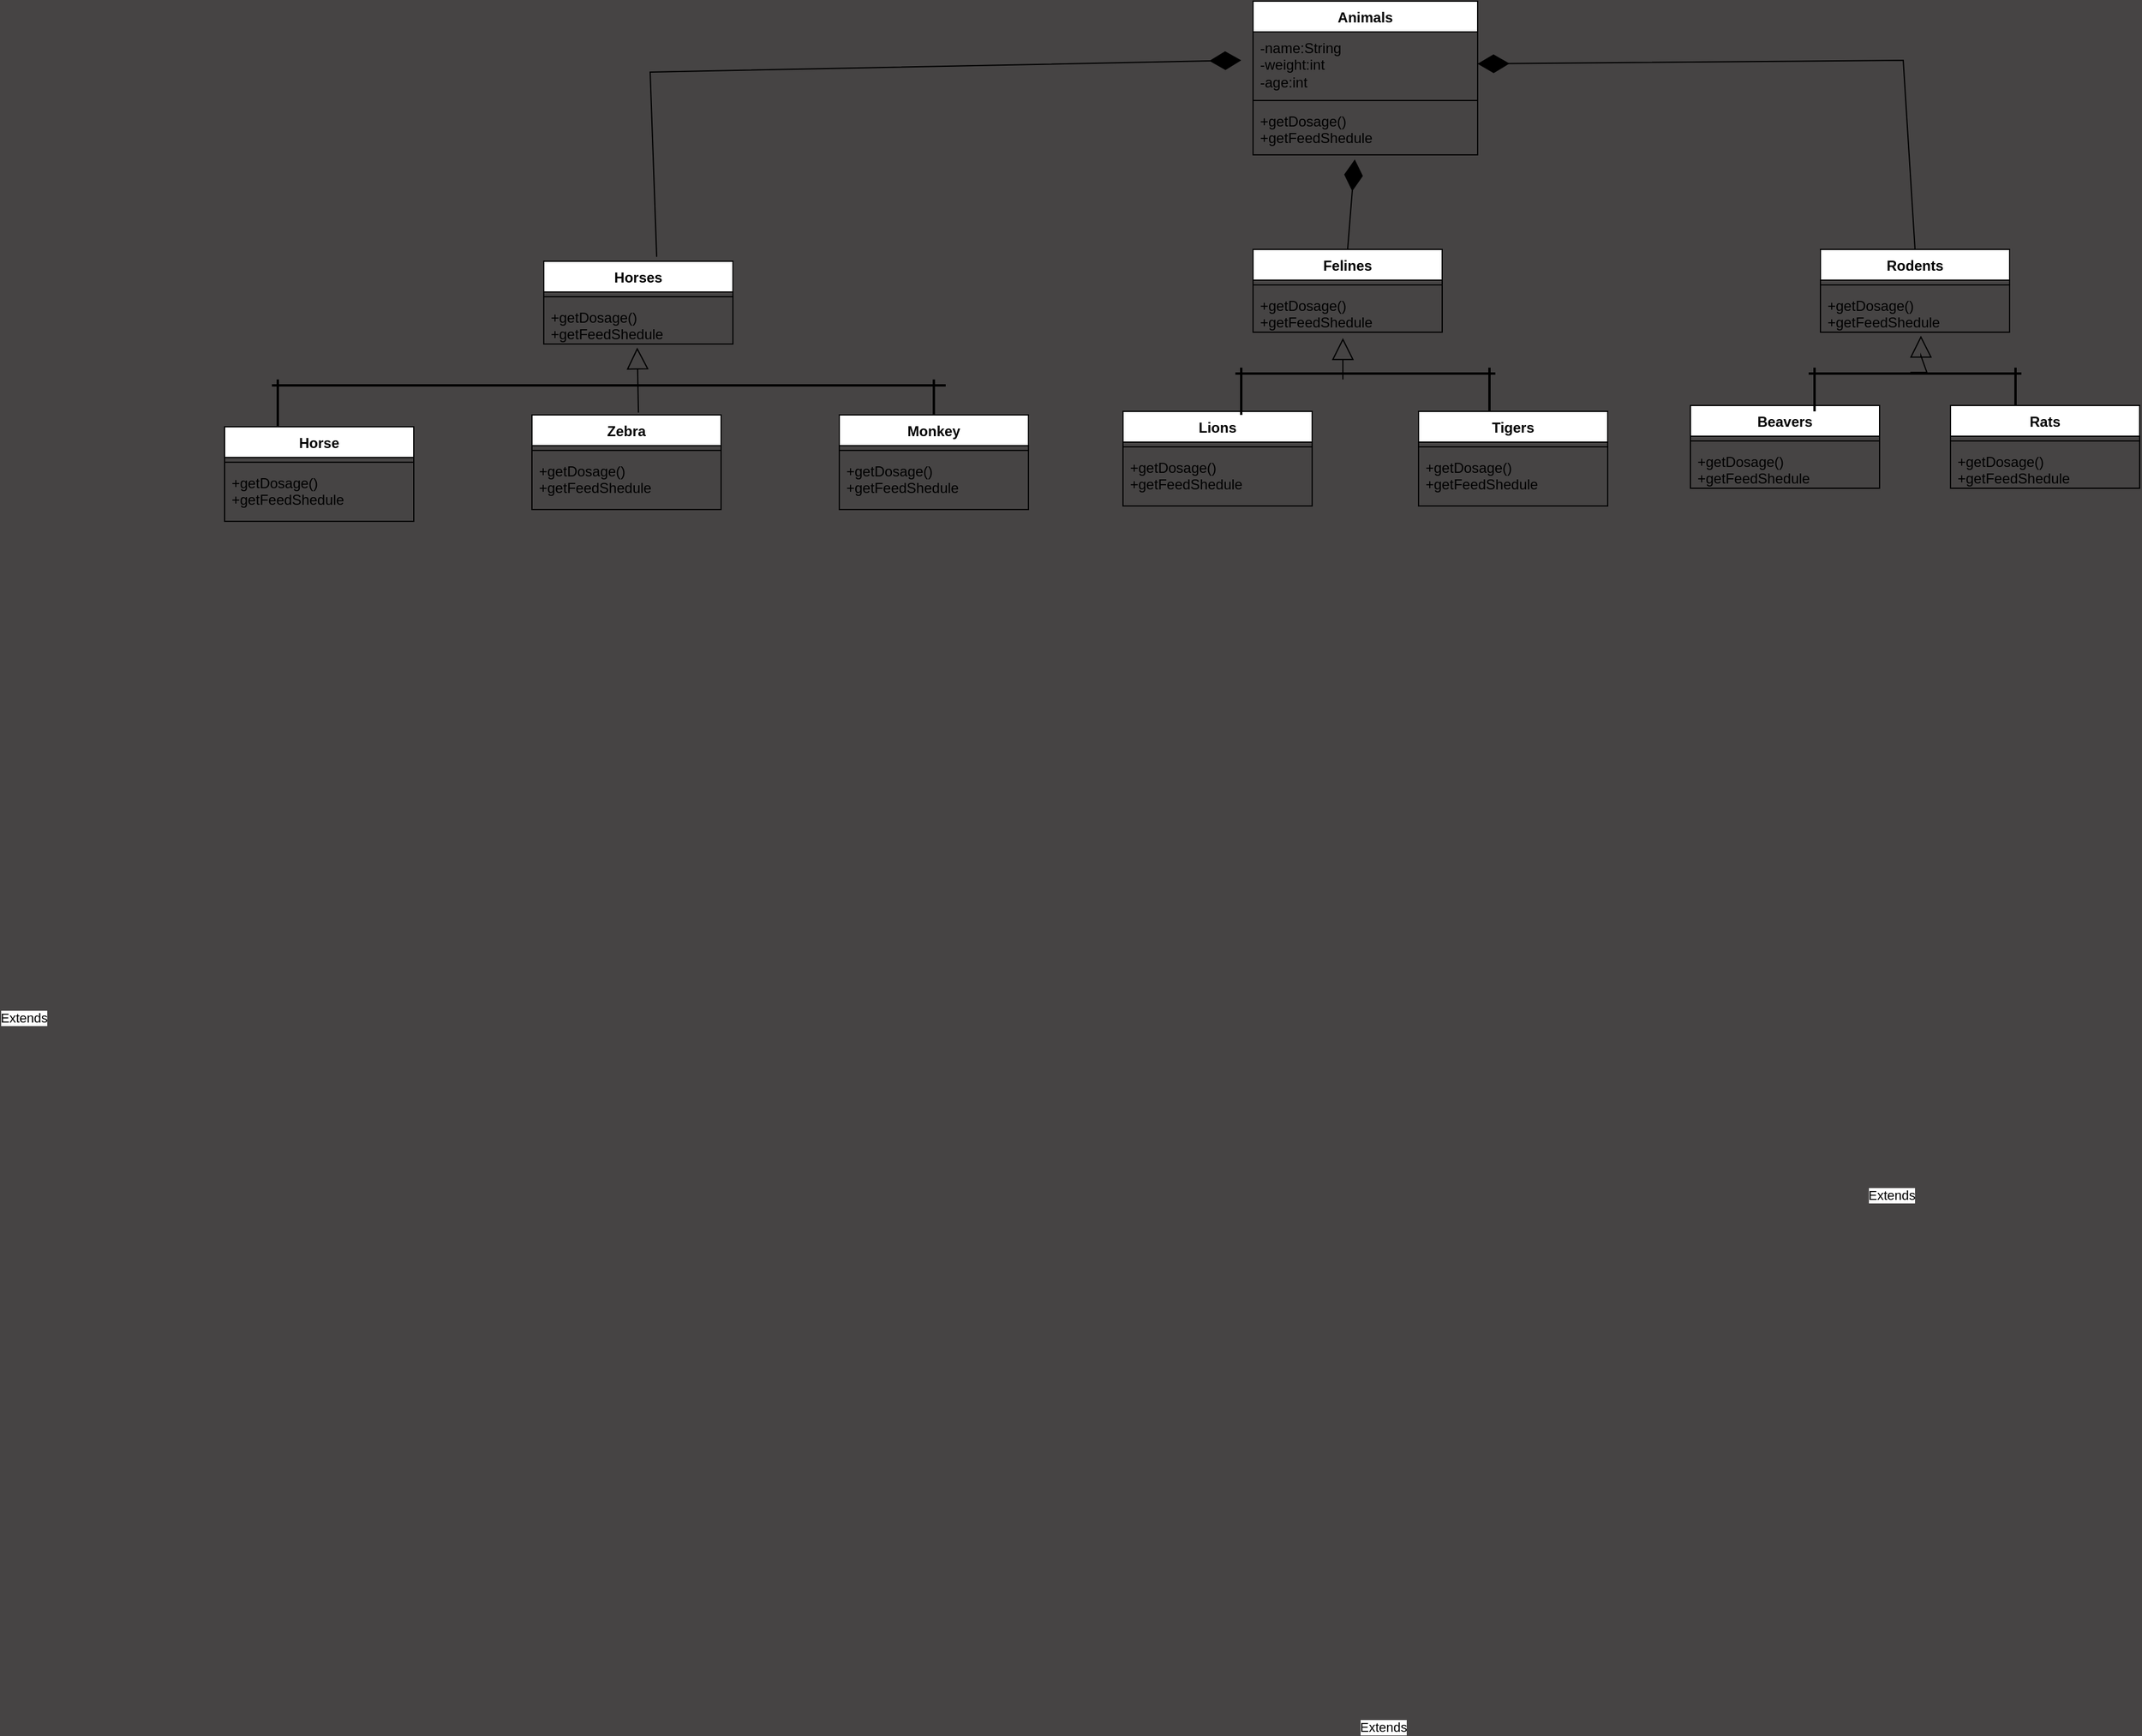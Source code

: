 <mxfile version="21.3.7" type="github">
  <diagram name="Sayfa -1" id="0HZpNUO_G8gpfoMrkz_3">
    <mxGraphModel dx="1956" dy="1004" grid="1" gridSize="10" guides="1" tooltips="1" connect="1" arrows="1" fold="1" page="1" pageScale="1" pageWidth="4681" pageHeight="3300" background="#464444" math="0" shadow="0">
      <root>
        <mxCell id="0" />
        <mxCell id="1" parent="0" />
        <mxCell id="HKjSRWwogZTjU3h2fFKV-9" value="Animals" style="swimlane;fontStyle=1;align=center;verticalAlign=top;childLayout=stackLayout;horizontal=1;startSize=26;horizontalStack=0;resizeParent=1;resizeParentMax=0;resizeLast=0;collapsible=1;marginBottom=0;whiteSpace=wrap;html=1;" vertex="1" parent="1">
          <mxGeometry x="1330" y="20" width="190" height="130" as="geometry" />
        </mxCell>
        <mxCell id="HKjSRWwogZTjU3h2fFKV-10" value="-name:String&lt;br&gt;-weight:int&lt;br&gt;-age:int" style="text;strokeColor=none;fillColor=none;align=left;verticalAlign=top;spacingLeft=4;spacingRight=4;overflow=hidden;rotatable=0;points=[[0,0.5],[1,0.5]];portConstraint=eastwest;whiteSpace=wrap;html=1;" vertex="1" parent="HKjSRWwogZTjU3h2fFKV-9">
          <mxGeometry y="26" width="190" height="54" as="geometry" />
        </mxCell>
        <mxCell id="HKjSRWwogZTjU3h2fFKV-11" value="" style="line;strokeWidth=1;fillColor=none;align=left;verticalAlign=middle;spacingTop=-1;spacingLeft=3;spacingRight=3;rotatable=0;labelPosition=right;points=[];portConstraint=eastwest;strokeColor=inherit;" vertex="1" parent="HKjSRWwogZTjU3h2fFKV-9">
          <mxGeometry y="80" width="190" height="8" as="geometry" />
        </mxCell>
        <mxCell id="HKjSRWwogZTjU3h2fFKV-12" value="+getDosage()&lt;br&gt;+getFeedShedule" style="text;strokeColor=none;fillColor=none;align=left;verticalAlign=top;spacingLeft=4;spacingRight=4;overflow=hidden;rotatable=0;points=[[0,0.5],[1,0.5]];portConstraint=eastwest;whiteSpace=wrap;html=1;" vertex="1" parent="HKjSRWwogZTjU3h2fFKV-9">
          <mxGeometry y="88" width="190" height="42" as="geometry" />
        </mxCell>
        <mxCell id="HKjSRWwogZTjU3h2fFKV-13" value="Horses" style="swimlane;fontStyle=1;align=center;verticalAlign=top;childLayout=stackLayout;horizontal=1;startSize=26;horizontalStack=0;resizeParent=1;resizeParentMax=0;resizeLast=0;collapsible=1;marginBottom=0;whiteSpace=wrap;html=1;" vertex="1" parent="1">
          <mxGeometry x="730" y="240" width="160" height="70" as="geometry" />
        </mxCell>
        <mxCell id="HKjSRWwogZTjU3h2fFKV-15" value="" style="line;strokeWidth=1;fillColor=none;align=left;verticalAlign=middle;spacingTop=-1;spacingLeft=3;spacingRight=3;rotatable=0;labelPosition=right;points=[];portConstraint=eastwest;strokeColor=inherit;" vertex="1" parent="HKjSRWwogZTjU3h2fFKV-13">
          <mxGeometry y="26" width="160" height="8" as="geometry" />
        </mxCell>
        <mxCell id="HKjSRWwogZTjU3h2fFKV-16" value="+getDosage()&lt;br&gt;+getFeedShedule" style="text;strokeColor=none;fillColor=none;align=left;verticalAlign=top;spacingLeft=4;spacingRight=4;overflow=hidden;rotatable=0;points=[[0,0.5],[1,0.5]];portConstraint=eastwest;whiteSpace=wrap;html=1;" vertex="1" parent="HKjSRWwogZTjU3h2fFKV-13">
          <mxGeometry y="34" width="160" height="36" as="geometry" />
        </mxCell>
        <mxCell id="HKjSRWwogZTjU3h2fFKV-17" value="Felines" style="swimlane;fontStyle=1;align=center;verticalAlign=top;childLayout=stackLayout;horizontal=1;startSize=26;horizontalStack=0;resizeParent=1;resizeParentMax=0;resizeLast=0;collapsible=1;marginBottom=0;whiteSpace=wrap;html=1;" vertex="1" parent="1">
          <mxGeometry x="1330" y="230" width="160" height="70" as="geometry" />
        </mxCell>
        <mxCell id="HKjSRWwogZTjU3h2fFKV-19" value="" style="line;strokeWidth=1;fillColor=none;align=left;verticalAlign=middle;spacingTop=-1;spacingLeft=3;spacingRight=3;rotatable=0;labelPosition=right;points=[];portConstraint=eastwest;strokeColor=inherit;" vertex="1" parent="HKjSRWwogZTjU3h2fFKV-17">
          <mxGeometry y="26" width="160" height="8" as="geometry" />
        </mxCell>
        <mxCell id="HKjSRWwogZTjU3h2fFKV-20" value="+getDosage()&lt;br&gt;+getFeedShedule" style="text;strokeColor=none;fillColor=none;align=left;verticalAlign=top;spacingLeft=4;spacingRight=4;overflow=hidden;rotatable=0;points=[[0,0.5],[1,0.5]];portConstraint=eastwest;whiteSpace=wrap;html=1;" vertex="1" parent="HKjSRWwogZTjU3h2fFKV-17">
          <mxGeometry y="34" width="160" height="36" as="geometry" />
        </mxCell>
        <mxCell id="HKjSRWwogZTjU3h2fFKV-21" value="Rodents" style="swimlane;fontStyle=1;align=center;verticalAlign=top;childLayout=stackLayout;horizontal=1;startSize=26;horizontalStack=0;resizeParent=1;resizeParentMax=0;resizeLast=0;collapsible=1;marginBottom=0;whiteSpace=wrap;html=1;" vertex="1" parent="1">
          <mxGeometry x="1810" y="230" width="160" height="70" as="geometry" />
        </mxCell>
        <mxCell id="HKjSRWwogZTjU3h2fFKV-23" value="" style="line;strokeWidth=1;fillColor=none;align=left;verticalAlign=middle;spacingTop=-1;spacingLeft=3;spacingRight=3;rotatable=0;labelPosition=right;points=[];portConstraint=eastwest;strokeColor=inherit;" vertex="1" parent="HKjSRWwogZTjU3h2fFKV-21">
          <mxGeometry y="26" width="160" height="8" as="geometry" />
        </mxCell>
        <mxCell id="HKjSRWwogZTjU3h2fFKV-24" value="+getDosage()&lt;br&gt;+getFeedShedule" style="text;strokeColor=none;fillColor=none;align=left;verticalAlign=top;spacingLeft=4;spacingRight=4;overflow=hidden;rotatable=0;points=[[0,0.5],[1,0.5]];portConstraint=eastwest;whiteSpace=wrap;html=1;" vertex="1" parent="HKjSRWwogZTjU3h2fFKV-21">
          <mxGeometry y="34" width="160" height="36" as="geometry" />
        </mxCell>
        <mxCell id="HKjSRWwogZTjU3h2fFKV-25" value="Horse" style="swimlane;fontStyle=1;align=center;verticalAlign=top;childLayout=stackLayout;horizontal=1;startSize=26;horizontalStack=0;resizeParent=1;resizeParentMax=0;resizeLast=0;collapsible=1;marginBottom=0;whiteSpace=wrap;html=1;flipH=1;flipV=0;" vertex="1" parent="1">
          <mxGeometry x="460" y="380" width="160" height="80" as="geometry" />
        </mxCell>
        <mxCell id="HKjSRWwogZTjU3h2fFKV-27" value="" style="line;strokeWidth=1;fillColor=none;align=left;verticalAlign=middle;spacingTop=-1;spacingLeft=3;spacingRight=3;rotatable=0;labelPosition=right;points=[];portConstraint=eastwest;strokeColor=inherit;" vertex="1" parent="HKjSRWwogZTjU3h2fFKV-25">
          <mxGeometry y="26" width="160" height="8" as="geometry" />
        </mxCell>
        <mxCell id="HKjSRWwogZTjU3h2fFKV-28" value="+getDosage()&lt;br&gt;+getFeedShedule" style="text;strokeColor=none;fillColor=none;align=left;verticalAlign=top;spacingLeft=4;spacingRight=4;overflow=hidden;rotatable=0;points=[[0,0.5],[1,0.5]];portConstraint=eastwest;whiteSpace=wrap;html=1;" vertex="1" parent="HKjSRWwogZTjU3h2fFKV-25">
          <mxGeometry y="34" width="160" height="46" as="geometry" />
        </mxCell>
        <mxCell id="HKjSRWwogZTjU3h2fFKV-33" value="Zebra" style="swimlane;fontStyle=1;align=center;verticalAlign=top;childLayout=stackLayout;horizontal=1;startSize=26;horizontalStack=0;resizeParent=1;resizeParentMax=0;resizeLast=0;collapsible=1;marginBottom=0;whiteSpace=wrap;html=1;" vertex="1" parent="1">
          <mxGeometry x="720" y="370" width="160" height="80" as="geometry" />
        </mxCell>
        <mxCell id="HKjSRWwogZTjU3h2fFKV-35" value="" style="line;strokeWidth=1;fillColor=none;align=left;verticalAlign=middle;spacingTop=-1;spacingLeft=3;spacingRight=3;rotatable=0;labelPosition=right;points=[];portConstraint=eastwest;strokeColor=inherit;" vertex="1" parent="HKjSRWwogZTjU3h2fFKV-33">
          <mxGeometry y="26" width="160" height="8" as="geometry" />
        </mxCell>
        <mxCell id="HKjSRWwogZTjU3h2fFKV-36" value="+getDosage()&lt;br&gt;+getFeedShedule" style="text;strokeColor=none;fillColor=none;align=left;verticalAlign=top;spacingLeft=4;spacingRight=4;overflow=hidden;rotatable=0;points=[[0,0.5],[1,0.5]];portConstraint=eastwest;whiteSpace=wrap;html=1;" vertex="1" parent="HKjSRWwogZTjU3h2fFKV-33">
          <mxGeometry y="34" width="160" height="46" as="geometry" />
        </mxCell>
        <mxCell id="HKjSRWwogZTjU3h2fFKV-37" value="Monkey" style="swimlane;fontStyle=1;align=center;verticalAlign=top;childLayout=stackLayout;horizontal=1;startSize=26;horizontalStack=0;resizeParent=1;resizeParentMax=0;resizeLast=0;collapsible=1;marginBottom=0;whiteSpace=wrap;html=1;" vertex="1" parent="1">
          <mxGeometry x="980" y="370" width="160" height="80" as="geometry" />
        </mxCell>
        <mxCell id="HKjSRWwogZTjU3h2fFKV-39" value="" style="line;strokeWidth=1;fillColor=none;align=left;verticalAlign=middle;spacingTop=-1;spacingLeft=3;spacingRight=3;rotatable=0;labelPosition=right;points=[];portConstraint=eastwest;strokeColor=inherit;" vertex="1" parent="HKjSRWwogZTjU3h2fFKV-37">
          <mxGeometry y="26" width="160" height="8" as="geometry" />
        </mxCell>
        <mxCell id="HKjSRWwogZTjU3h2fFKV-40" value="+getDosage()&lt;br&gt;+getFeedShedule" style="text;strokeColor=none;fillColor=none;align=left;verticalAlign=top;spacingLeft=4;spacingRight=4;overflow=hidden;rotatable=0;points=[[0,0.5],[1,0.5]];portConstraint=eastwest;whiteSpace=wrap;html=1;" vertex="1" parent="HKjSRWwogZTjU3h2fFKV-37">
          <mxGeometry y="34" width="160" height="46" as="geometry" />
        </mxCell>
        <mxCell id="HKjSRWwogZTjU3h2fFKV-41" value="Lions" style="swimlane;fontStyle=1;align=center;verticalAlign=top;childLayout=stackLayout;horizontal=1;startSize=26;horizontalStack=0;resizeParent=1;resizeParentMax=0;resizeLast=0;collapsible=1;marginBottom=0;whiteSpace=wrap;html=1;" vertex="1" parent="1">
          <mxGeometry x="1220" y="367" width="160" height="80" as="geometry" />
        </mxCell>
        <mxCell id="HKjSRWwogZTjU3h2fFKV-43" value="" style="line;strokeWidth=1;fillColor=none;align=left;verticalAlign=middle;spacingTop=-1;spacingLeft=3;spacingRight=3;rotatable=0;labelPosition=right;points=[];portConstraint=eastwest;strokeColor=inherit;" vertex="1" parent="HKjSRWwogZTjU3h2fFKV-41">
          <mxGeometry y="26" width="160" height="8" as="geometry" />
        </mxCell>
        <mxCell id="HKjSRWwogZTjU3h2fFKV-44" value="+getDosage()&lt;br&gt;+getFeedShedule" style="text;strokeColor=none;fillColor=none;align=left;verticalAlign=top;spacingLeft=4;spacingRight=4;overflow=hidden;rotatable=0;points=[[0,0.5],[1,0.5]];portConstraint=eastwest;whiteSpace=wrap;html=1;" vertex="1" parent="HKjSRWwogZTjU3h2fFKV-41">
          <mxGeometry y="34" width="160" height="46" as="geometry" />
        </mxCell>
        <mxCell id="HKjSRWwogZTjU3h2fFKV-45" value="Tigers" style="swimlane;fontStyle=1;align=center;verticalAlign=top;childLayout=stackLayout;horizontal=1;startSize=26;horizontalStack=0;resizeParent=1;resizeParentMax=0;resizeLast=0;collapsible=1;marginBottom=0;whiteSpace=wrap;html=1;" vertex="1" parent="1">
          <mxGeometry x="1470" y="367" width="160" height="80" as="geometry" />
        </mxCell>
        <mxCell id="HKjSRWwogZTjU3h2fFKV-47" value="" style="line;strokeWidth=1;fillColor=none;align=left;verticalAlign=middle;spacingTop=-1;spacingLeft=3;spacingRight=3;rotatable=0;labelPosition=right;points=[];portConstraint=eastwest;strokeColor=inherit;" vertex="1" parent="HKjSRWwogZTjU3h2fFKV-45">
          <mxGeometry y="26" width="160" height="8" as="geometry" />
        </mxCell>
        <mxCell id="HKjSRWwogZTjU3h2fFKV-48" value="+getDosage()&lt;br&gt;+getFeedShedule" style="text;strokeColor=none;fillColor=none;align=left;verticalAlign=top;spacingLeft=4;spacingRight=4;overflow=hidden;rotatable=0;points=[[0,0.5],[1,0.5]];portConstraint=eastwest;whiteSpace=wrap;html=1;" vertex="1" parent="HKjSRWwogZTjU3h2fFKV-45">
          <mxGeometry y="34" width="160" height="46" as="geometry" />
        </mxCell>
        <mxCell id="HKjSRWwogZTjU3h2fFKV-50" value="Beavers" style="swimlane;fontStyle=1;align=center;verticalAlign=top;childLayout=stackLayout;horizontal=1;startSize=26;horizontalStack=0;resizeParent=1;resizeParentMax=0;resizeLast=0;collapsible=1;marginBottom=0;whiteSpace=wrap;html=1;" vertex="1" parent="1">
          <mxGeometry x="1700" y="362" width="160" height="70" as="geometry" />
        </mxCell>
        <mxCell id="HKjSRWwogZTjU3h2fFKV-52" value="" style="line;strokeWidth=1;fillColor=none;align=left;verticalAlign=middle;spacingTop=-1;spacingLeft=3;spacingRight=3;rotatable=0;labelPosition=right;points=[];portConstraint=eastwest;strokeColor=inherit;" vertex="1" parent="HKjSRWwogZTjU3h2fFKV-50">
          <mxGeometry y="26" width="160" height="8" as="geometry" />
        </mxCell>
        <mxCell id="HKjSRWwogZTjU3h2fFKV-53" value="+getDosage()&lt;br&gt;+getFeedShedule" style="text;strokeColor=none;fillColor=none;align=left;verticalAlign=top;spacingLeft=4;spacingRight=4;overflow=hidden;rotatable=0;points=[[0,0.5],[1,0.5]];portConstraint=eastwest;whiteSpace=wrap;html=1;" vertex="1" parent="HKjSRWwogZTjU3h2fFKV-50">
          <mxGeometry y="34" width="160" height="36" as="geometry" />
        </mxCell>
        <mxCell id="HKjSRWwogZTjU3h2fFKV-54" value="Rats" style="swimlane;fontStyle=1;align=center;verticalAlign=top;childLayout=stackLayout;horizontal=1;startSize=26;horizontalStack=0;resizeParent=1;resizeParentMax=0;resizeLast=0;collapsible=1;marginBottom=0;whiteSpace=wrap;html=1;" vertex="1" parent="1">
          <mxGeometry x="1920" y="362" width="160" height="70" as="geometry" />
        </mxCell>
        <mxCell id="HKjSRWwogZTjU3h2fFKV-56" value="" style="line;strokeWidth=1;fillColor=none;align=left;verticalAlign=middle;spacingTop=-1;spacingLeft=3;spacingRight=3;rotatable=0;labelPosition=right;points=[];portConstraint=eastwest;strokeColor=inherit;" vertex="1" parent="HKjSRWwogZTjU3h2fFKV-54">
          <mxGeometry y="26" width="160" height="8" as="geometry" />
        </mxCell>
        <mxCell id="HKjSRWwogZTjU3h2fFKV-57" value="+getDosage()&lt;br&gt;+getFeedShedule" style="text;strokeColor=none;fillColor=none;align=left;verticalAlign=top;spacingLeft=4;spacingRight=4;overflow=hidden;rotatable=0;points=[[0,0.5],[1,0.5]];portConstraint=eastwest;whiteSpace=wrap;html=1;" vertex="1" parent="HKjSRWwogZTjU3h2fFKV-54">
          <mxGeometry y="34" width="160" height="36" as="geometry" />
        </mxCell>
        <mxCell id="HKjSRWwogZTjU3h2fFKV-78" value="Extends" style="endArrow=block;endSize=16;endFill=0;html=1;rounded=0;exitX=0.563;exitY=-0.025;exitDx=0;exitDy=0;exitPerimeter=0;entryX=0.494;entryY=1.083;entryDx=0;entryDy=0;entryPerimeter=0;" edge="1" parent="1" source="HKjSRWwogZTjU3h2fFKV-33" target="HKjSRWwogZTjU3h2fFKV-16">
          <mxGeometry x="-1" y="730" width="160" relative="1" as="geometry">
            <mxPoint x="510" y="330" as="sourcePoint" />
            <mxPoint x="620" y="350" as="targetPoint" />
            <mxPoint x="210" y="498" as="offset" />
          </mxGeometry>
        </mxCell>
        <mxCell id="HKjSRWwogZTjU3h2fFKV-81" value="" style="line;strokeWidth=2;html=1;" vertex="1" parent="1">
          <mxGeometry x="500" y="340" width="570" height="10" as="geometry" />
        </mxCell>
        <mxCell id="HKjSRWwogZTjU3h2fFKV-83" value="" style="line;strokeWidth=2;direction=south;html=1;" vertex="1" parent="1">
          <mxGeometry x="500" y="340" width="10" height="40" as="geometry" />
        </mxCell>
        <mxCell id="HKjSRWwogZTjU3h2fFKV-84" value="" style="line;strokeWidth=2;direction=south;html=1;" vertex="1" parent="1">
          <mxGeometry x="980" y="340" width="160" height="30" as="geometry" />
        </mxCell>
        <mxCell id="HKjSRWwogZTjU3h2fFKV-85" value="" style="line;strokeWidth=2;html=1;" vertex="1" parent="1">
          <mxGeometry x="1315" y="330" width="220" height="10" as="geometry" />
        </mxCell>
        <mxCell id="HKjSRWwogZTjU3h2fFKV-89" value="" style="line;strokeWidth=2;direction=south;html=1;" vertex="1" parent="1">
          <mxGeometry x="1315" y="330" width="10" height="40" as="geometry" />
        </mxCell>
        <mxCell id="HKjSRWwogZTjU3h2fFKV-90" value="" style="line;strokeWidth=2;direction=south;html=1;" vertex="1" parent="1">
          <mxGeometry x="1525" y="330" width="10" height="37" as="geometry" />
        </mxCell>
        <mxCell id="HKjSRWwogZTjU3h2fFKV-91" value="Extends" style="endArrow=block;endSize=16;endFill=0;html=1;rounded=0;entryX=0.475;entryY=1.139;entryDx=0;entryDy=0;entryPerimeter=0;" edge="1" parent="1" source="HKjSRWwogZTjU3h2fFKV-85" target="HKjSRWwogZTjU3h2fFKV-20">
          <mxGeometry x="-1" y="-1141" width="160" relative="1" as="geometry">
            <mxPoint x="1140" y="310" as="sourcePoint" />
            <mxPoint x="1300" y="310" as="targetPoint" />
            <Array as="points">
              <mxPoint x="1406" y="340" />
            </Array>
            <mxPoint x="-1107" y="1140" as="offset" />
          </mxGeometry>
        </mxCell>
        <mxCell id="HKjSRWwogZTjU3h2fFKV-92" value="" style="line;strokeWidth=2;html=1;" vertex="1" parent="1">
          <mxGeometry x="1800" y="330" width="180" height="10" as="geometry" />
        </mxCell>
        <mxCell id="HKjSRWwogZTjU3h2fFKV-93" value="" style="line;strokeWidth=2;direction=south;html=1;" vertex="1" parent="1">
          <mxGeometry x="1970" y="330" width="10" height="32" as="geometry" />
        </mxCell>
        <mxCell id="HKjSRWwogZTjU3h2fFKV-94" value="" style="line;strokeWidth=2;direction=south;html=1;" vertex="1" parent="1">
          <mxGeometry x="1800" y="330" width="10" height="37" as="geometry" />
        </mxCell>
        <mxCell id="HKjSRWwogZTjU3h2fFKV-99" value="Extends" style="endArrow=block;endSize=16;endFill=0;html=1;rounded=0;exitX=0.478;exitY=0.4;exitDx=0;exitDy=0;exitPerimeter=0;entryX=0.531;entryY=1.083;entryDx=0;entryDy=0;entryPerimeter=0;" edge="1" parent="1" source="HKjSRWwogZTjU3h2fFKV-92" target="HKjSRWwogZTjU3h2fFKV-24">
          <mxGeometry x="-1" y="-696" width="160" relative="1" as="geometry">
            <mxPoint x="1900" y="280" as="sourcePoint" />
            <mxPoint x="2060" y="280" as="targetPoint" />
            <Array as="points">
              <mxPoint x="1900" y="334" />
              <mxPoint x="1895" y="320" />
            </Array>
            <mxPoint x="-16" as="offset" />
          </mxGeometry>
        </mxCell>
        <mxCell id="HKjSRWwogZTjU3h2fFKV-100" value="" style="endArrow=diamondThin;endFill=1;endSize=24;html=1;rounded=0;exitX=0.5;exitY=0;exitDx=0;exitDy=0;entryX=0.453;entryY=1.092;entryDx=0;entryDy=0;entryPerimeter=0;" edge="1" parent="1" source="HKjSRWwogZTjU3h2fFKV-17" target="HKjSRWwogZTjU3h2fFKV-12">
          <mxGeometry width="160" relative="1" as="geometry">
            <mxPoint x="1490" y="230" as="sourcePoint" />
            <mxPoint x="1650" y="230" as="targetPoint" />
          </mxGeometry>
        </mxCell>
        <mxCell id="HKjSRWwogZTjU3h2fFKV-101" value="" style="endArrow=diamondThin;endFill=1;endSize=24;html=1;rounded=0;exitX=0.5;exitY=0;exitDx=0;exitDy=0;entryX=1;entryY=0.5;entryDx=0;entryDy=0;" edge="1" parent="1" source="HKjSRWwogZTjU3h2fFKV-21" target="HKjSRWwogZTjU3h2fFKV-10">
          <mxGeometry width="160" relative="1" as="geometry">
            <mxPoint x="1490" y="230" as="sourcePoint" />
            <mxPoint x="1650" y="230" as="targetPoint" />
            <Array as="points">
              <mxPoint x="1880" y="70" />
            </Array>
          </mxGeometry>
        </mxCell>
        <mxCell id="HKjSRWwogZTjU3h2fFKV-102" value="" style="endArrow=diamondThin;endFill=1;endSize=24;html=1;rounded=0;exitX=0.597;exitY=-0.054;exitDx=0;exitDy=0;exitPerimeter=0;" edge="1" parent="1" source="HKjSRWwogZTjU3h2fFKV-13">
          <mxGeometry width="160" relative="1" as="geometry">
            <mxPoint x="1490" y="230" as="sourcePoint" />
            <mxPoint x="1320" y="70" as="targetPoint" />
            <Array as="points">
              <mxPoint x="820" y="80" />
            </Array>
          </mxGeometry>
        </mxCell>
      </root>
    </mxGraphModel>
  </diagram>
</mxfile>
